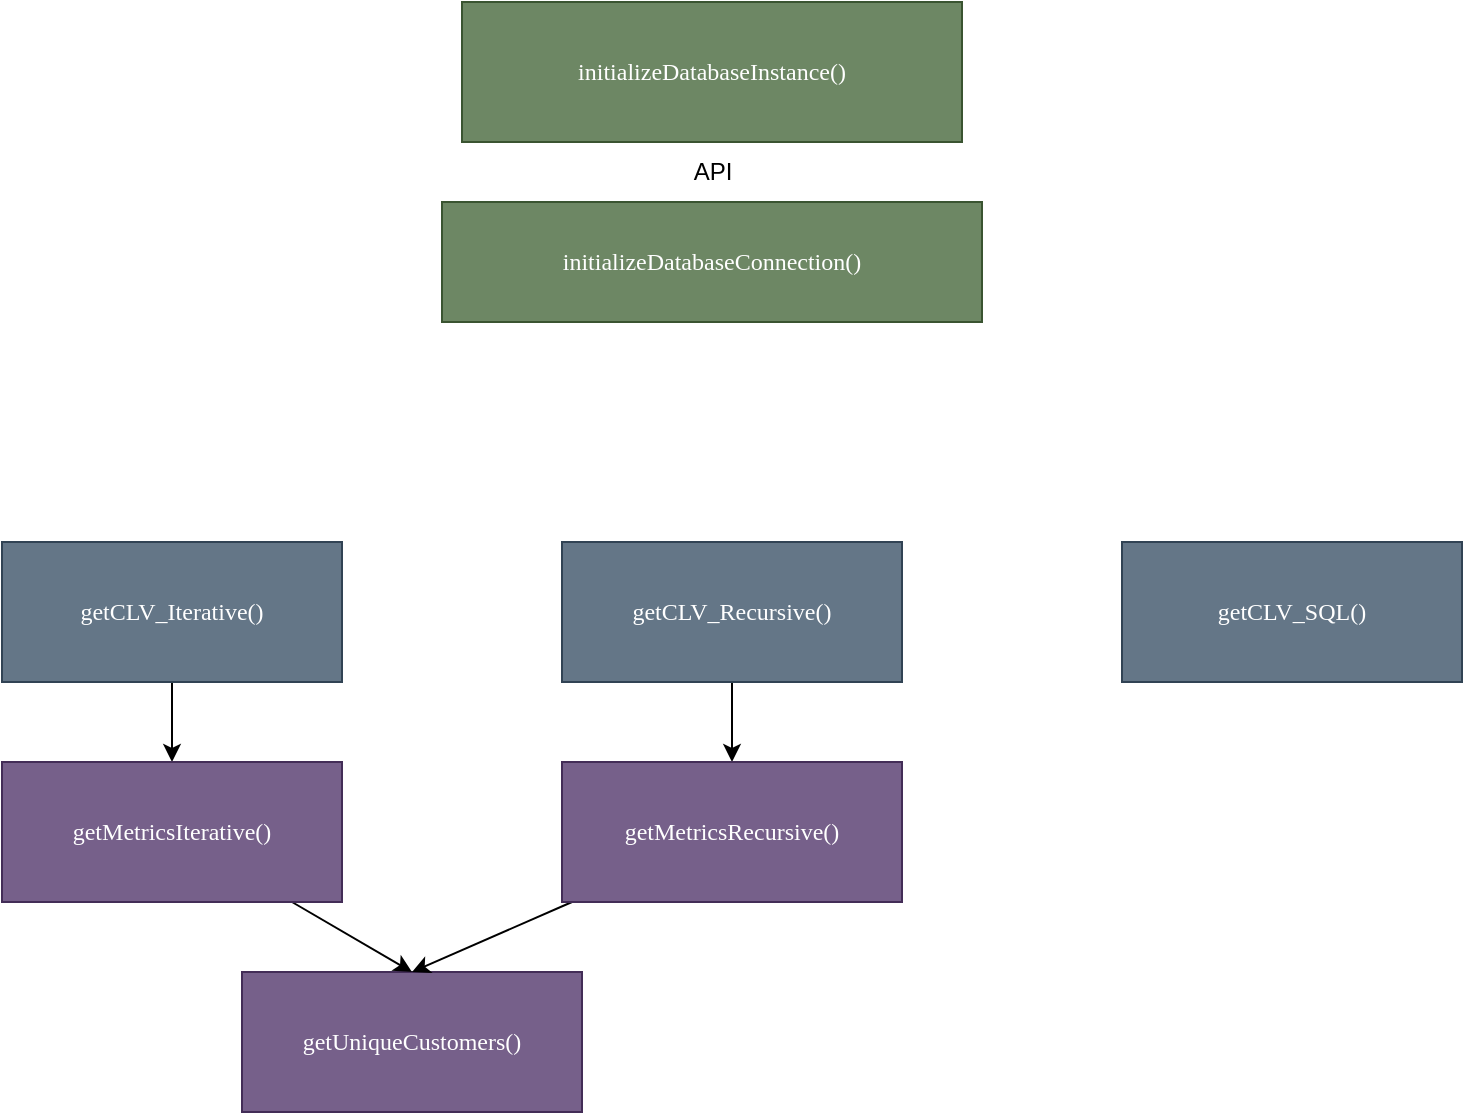 <mxfile>
    <diagram id="f3mkTPX65m6_cfgVuWSH" name="Page-1">
        <mxGraphModel dx="869" dy="741" grid="1" gridSize="10" guides="1" tooltips="1" connect="1" arrows="1" fold="1" page="1" pageScale="1" pageWidth="850" pageHeight="1100" math="0" shadow="0">
            <root>
                <mxCell id="0"/>
                <mxCell id="1" parent="0"/>
                <mxCell id="2" value="&lt;font face=&quot;Lucida Console&quot;&gt;initializeDatabaseInstance()&lt;/font&gt;" style="rounded=0;whiteSpace=wrap;html=1;fillColor=#6d8764;strokeColor=#3A5431;fontColor=#ffffff;" parent="1" vertex="1">
                    <mxGeometry x="290" y="30" width="250" height="70" as="geometry"/>
                </mxCell>
                <mxCell id="11" style="edgeStyle=none;html=1;entryX=0.5;entryY=0;entryDx=0;entryDy=0;" edge="1" parent="1" source="3" target="8">
                    <mxGeometry relative="1" as="geometry">
                        <mxPoint x="160" y="390" as="targetPoint"/>
                    </mxGeometry>
                </mxCell>
                <mxCell id="3" value="&lt;font face=&quot;Lucida Console&quot;&gt;getCLV_Iterative()&lt;/font&gt;" style="rounded=0;whiteSpace=wrap;html=1;fillColor=#647687;strokeColor=#314354;fontColor=#ffffff;" parent="1" vertex="1">
                    <mxGeometry x="60" y="300" width="170" height="70" as="geometry"/>
                </mxCell>
                <mxCell id="25" style="edgeStyle=none;curved=1;html=1;entryX=0.5;entryY=0;entryDx=0;entryDy=0;" edge="1" parent="1" source="4" target="23">
                    <mxGeometry relative="1" as="geometry"/>
                </mxCell>
                <mxCell id="4" value="&lt;font face=&quot;Lucida Console&quot;&gt;getCLV_Recursive()&lt;/font&gt;" style="rounded=0;whiteSpace=wrap;html=1;fillColor=#647687;strokeColor=#314354;fontColor=#ffffff;" parent="1" vertex="1">
                    <mxGeometry x="340" y="300" width="170" height="70" as="geometry"/>
                </mxCell>
                <mxCell id="5" value="&lt;font face=&quot;Lucida Console&quot;&gt;getCLV_SQL()&lt;/font&gt;" style="rounded=0;whiteSpace=wrap;html=1;fillColor=#647687;strokeColor=#314354;fontColor=#ffffff;" parent="1" vertex="1">
                    <mxGeometry x="620" y="300" width="170" height="70" as="geometry"/>
                </mxCell>
                <mxCell id="6" value="&lt;font face=&quot;Lucida Console&quot;&gt;getUniqueCustomers()&lt;/font&gt;" style="rounded=0;whiteSpace=wrap;html=1;fillColor=#76608a;strokeColor=#432D57;fontColor=#ffffff;" parent="1" vertex="1">
                    <mxGeometry x="180" y="515" width="170" height="70" as="geometry"/>
                </mxCell>
                <mxCell id="12" style="edgeStyle=none;html=1;entryX=0.5;entryY=0;entryDx=0;entryDy=0;curved=1;" edge="1" parent="1" source="8" target="6">
                    <mxGeometry relative="1" as="geometry"/>
                </mxCell>
                <mxCell id="8" value="&lt;font face=&quot;Lucida Console&quot;&gt;getMetricsIterative()&lt;/font&gt;" style="rounded=0;whiteSpace=wrap;html=1;fillColor=#76608a;strokeColor=#432D57;fontColor=#ffffff;" parent="1" vertex="1">
                    <mxGeometry x="60" y="410" width="170" height="70" as="geometry"/>
                </mxCell>
                <mxCell id="10" value="&lt;font face=&quot;Lucida Console&quot;&gt;initializeDatabaseConnection()&lt;/font&gt;" style="rounded=0;whiteSpace=wrap;html=1;fillColor=#6d8764;strokeColor=#3A5431;fontColor=#ffffff;" parent="1" vertex="1">
                    <mxGeometry x="280" y="130" width="270" height="60" as="geometry"/>
                </mxCell>
                <mxCell id="22" value="API" style="text;html=1;align=center;verticalAlign=middle;resizable=0;points=[];autosize=1;strokeColor=none;fillColor=none;" vertex="1" parent="1">
                    <mxGeometry x="395" y="100" width="40" height="30" as="geometry"/>
                </mxCell>
                <mxCell id="24" style="edgeStyle=none;html=1;entryX=0.5;entryY=0;entryDx=0;entryDy=0;" edge="1" parent="1" source="23" target="6">
                    <mxGeometry relative="1" as="geometry"/>
                </mxCell>
                <mxCell id="23" value="&lt;font face=&quot;Lucida Console&quot;&gt;getMetricsRecursive()&lt;/font&gt;" style="rounded=0;whiteSpace=wrap;html=1;fillColor=#76608a;strokeColor=#432D57;fontColor=#ffffff;" vertex="1" parent="1">
                    <mxGeometry x="340" y="410" width="170" height="70" as="geometry"/>
                </mxCell>
            </root>
        </mxGraphModel>
    </diagram>
</mxfile>